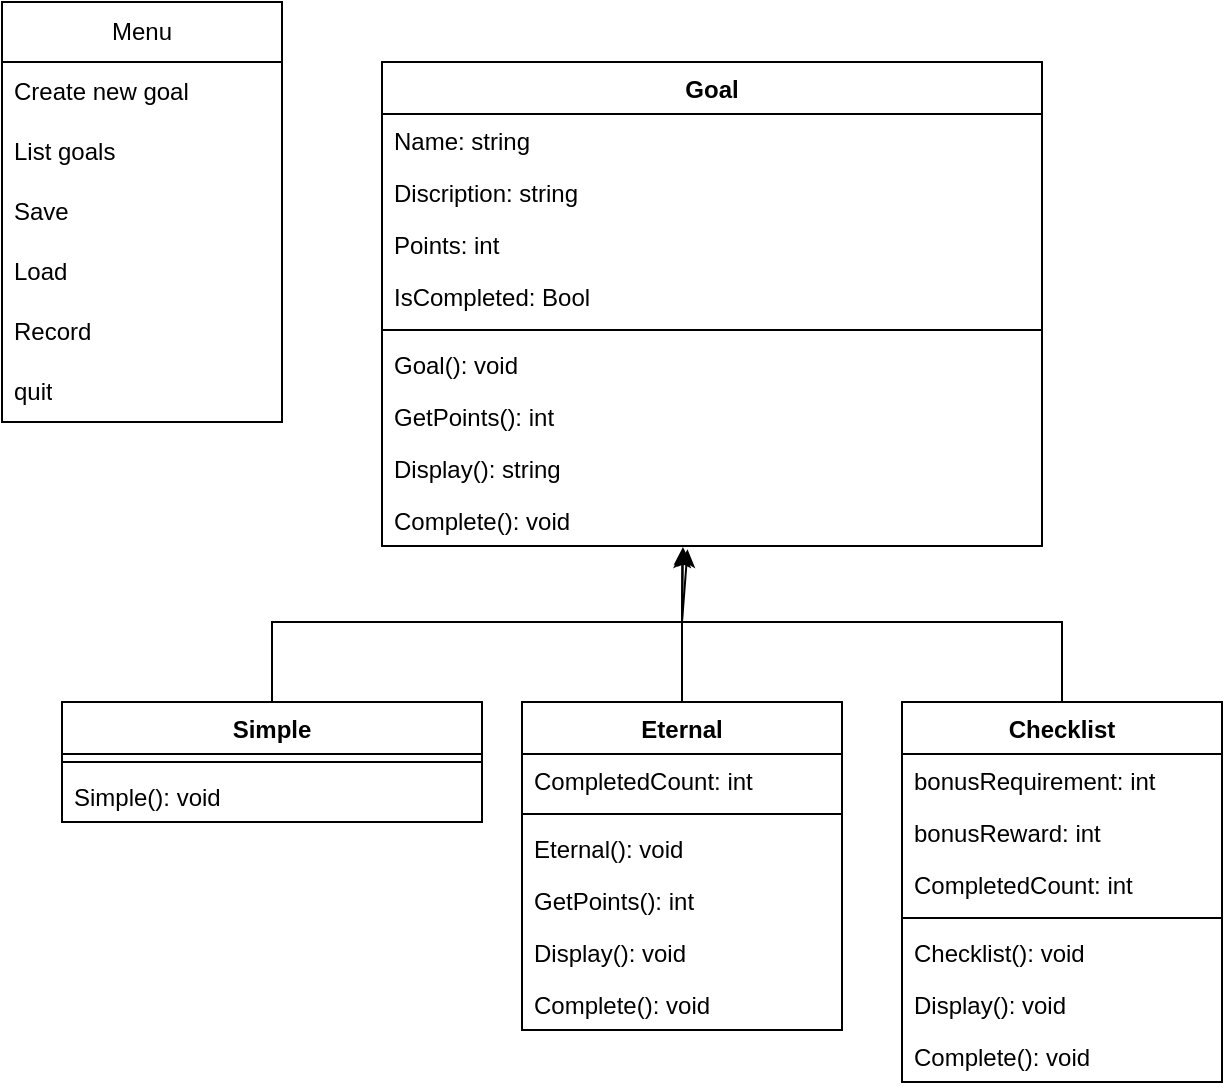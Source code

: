 <mxfile version="20.7.4" type="device"><diagram id="QOACHUrIlnKm6YG5oiUI" name="Page-1"><mxGraphModel dx="712" dy="827" grid="1" gridSize="10" guides="1" tooltips="1" connect="1" arrows="1" fold="1" page="1" pageScale="1" pageWidth="850" pageHeight="1100" math="0" shadow="0"><root><mxCell id="0"/><mxCell id="1" parent="0"/><mxCell id="2V8Q6O6Of7meAGnaoRAC-25" value="Menu" style="swimlane;fontStyle=0;childLayout=stackLayout;horizontal=1;startSize=30;horizontalStack=0;resizeParent=1;resizeParentMax=0;resizeLast=0;collapsible=1;marginBottom=0;whiteSpace=wrap;html=1;" vertex="1" parent="1"><mxGeometry x="70" y="410" width="140" height="210" as="geometry"/></mxCell><mxCell id="2V8Q6O6Of7meAGnaoRAC-26" value="Create new goal" style="text;strokeColor=none;fillColor=none;align=left;verticalAlign=middle;spacingLeft=4;spacingRight=4;overflow=hidden;points=[[0,0.5],[1,0.5]];portConstraint=eastwest;rotatable=0;whiteSpace=wrap;html=1;" vertex="1" parent="2V8Q6O6Of7meAGnaoRAC-25"><mxGeometry y="30" width="140" height="30" as="geometry"/></mxCell><mxCell id="2V8Q6O6Of7meAGnaoRAC-27" value="List goals" style="text;strokeColor=none;fillColor=none;align=left;verticalAlign=middle;spacingLeft=4;spacingRight=4;overflow=hidden;points=[[0,0.5],[1,0.5]];portConstraint=eastwest;rotatable=0;whiteSpace=wrap;html=1;" vertex="1" parent="2V8Q6O6Of7meAGnaoRAC-25"><mxGeometry y="60" width="140" height="30" as="geometry"/></mxCell><mxCell id="2V8Q6O6Of7meAGnaoRAC-28" value="Save" style="text;strokeColor=none;fillColor=none;align=left;verticalAlign=middle;spacingLeft=4;spacingRight=4;overflow=hidden;points=[[0,0.5],[1,0.5]];portConstraint=eastwest;rotatable=0;whiteSpace=wrap;html=1;" vertex="1" parent="2V8Q6O6Of7meAGnaoRAC-25"><mxGeometry y="90" width="140" height="30" as="geometry"/></mxCell><mxCell id="2V8Q6O6Of7meAGnaoRAC-29" value="Load" style="text;strokeColor=none;fillColor=none;align=left;verticalAlign=middle;spacingLeft=4;spacingRight=4;overflow=hidden;points=[[0,0.5],[1,0.5]];portConstraint=eastwest;rotatable=0;whiteSpace=wrap;html=1;" vertex="1" parent="2V8Q6O6Of7meAGnaoRAC-25"><mxGeometry y="120" width="140" height="30" as="geometry"/></mxCell><mxCell id="2V8Q6O6Of7meAGnaoRAC-30" value="Record" style="text;strokeColor=none;fillColor=none;align=left;verticalAlign=middle;spacingLeft=4;spacingRight=4;overflow=hidden;points=[[0,0.5],[1,0.5]];portConstraint=eastwest;rotatable=0;whiteSpace=wrap;html=1;" vertex="1" parent="2V8Q6O6Of7meAGnaoRAC-25"><mxGeometry y="150" width="140" height="30" as="geometry"/></mxCell><mxCell id="2V8Q6O6Of7meAGnaoRAC-31" value="quit" style="text;strokeColor=none;fillColor=none;align=left;verticalAlign=middle;spacingLeft=4;spacingRight=4;overflow=hidden;points=[[0,0.5],[1,0.5]];portConstraint=eastwest;rotatable=0;whiteSpace=wrap;html=1;" vertex="1" parent="2V8Q6O6Of7meAGnaoRAC-25"><mxGeometry y="180" width="140" height="30" as="geometry"/></mxCell><mxCell id="2V8Q6O6Of7meAGnaoRAC-34" value="Goal" style="swimlane;fontStyle=1;align=center;verticalAlign=top;childLayout=stackLayout;horizontal=1;startSize=26;horizontalStack=0;resizeParent=1;resizeParentMax=0;resizeLast=0;collapsible=1;marginBottom=0;" vertex="1" parent="1"><mxGeometry x="260" y="440" width="330" height="242" as="geometry"/></mxCell><mxCell id="2V8Q6O6Of7meAGnaoRAC-35" value="Name: string" style="text;strokeColor=none;fillColor=none;align=left;verticalAlign=top;spacingLeft=4;spacingRight=4;overflow=hidden;rotatable=0;points=[[0,0.5],[1,0.5]];portConstraint=eastwest;" vertex="1" parent="2V8Q6O6Of7meAGnaoRAC-34"><mxGeometry y="26" width="330" height="26" as="geometry"/></mxCell><mxCell id="2V8Q6O6Of7meAGnaoRAC-38" value="Discription: string" style="text;strokeColor=none;fillColor=none;align=left;verticalAlign=top;spacingLeft=4;spacingRight=4;overflow=hidden;rotatable=0;points=[[0,0.5],[1,0.5]];portConstraint=eastwest;" vertex="1" parent="2V8Q6O6Of7meAGnaoRAC-34"><mxGeometry y="52" width="330" height="26" as="geometry"/></mxCell><mxCell id="2V8Q6O6Of7meAGnaoRAC-39" value="Points: int" style="text;strokeColor=none;fillColor=none;align=left;verticalAlign=top;spacingLeft=4;spacingRight=4;overflow=hidden;rotatable=0;points=[[0,0.5],[1,0.5]];portConstraint=eastwest;" vertex="1" parent="2V8Q6O6Of7meAGnaoRAC-34"><mxGeometry y="78" width="330" height="26" as="geometry"/></mxCell><mxCell id="2V8Q6O6Of7meAGnaoRAC-70" value="IsCompleted: Bool" style="text;strokeColor=none;fillColor=none;align=left;verticalAlign=top;spacingLeft=4;spacingRight=4;overflow=hidden;rotatable=0;points=[[0,0.5],[1,0.5]];portConstraint=eastwest;" vertex="1" parent="2V8Q6O6Of7meAGnaoRAC-34"><mxGeometry y="104" width="330" height="26" as="geometry"/></mxCell><mxCell id="2V8Q6O6Of7meAGnaoRAC-36" value="" style="line;strokeWidth=1;fillColor=none;align=left;verticalAlign=middle;spacingTop=-1;spacingLeft=3;spacingRight=3;rotatable=0;labelPosition=right;points=[];portConstraint=eastwest;strokeColor=inherit;" vertex="1" parent="2V8Q6O6Of7meAGnaoRAC-34"><mxGeometry y="130" width="330" height="8" as="geometry"/></mxCell><mxCell id="2V8Q6O6Of7meAGnaoRAC-37" value="Goal(): void" style="text;strokeColor=none;fillColor=none;align=left;verticalAlign=top;spacingLeft=4;spacingRight=4;overflow=hidden;rotatable=0;points=[[0,0.5],[1,0.5]];portConstraint=eastwest;" vertex="1" parent="2V8Q6O6Of7meAGnaoRAC-34"><mxGeometry y="138" width="330" height="26" as="geometry"/></mxCell><mxCell id="2V8Q6O6Of7meAGnaoRAC-58" value="GetPoints(): int" style="text;strokeColor=none;fillColor=none;align=left;verticalAlign=top;spacingLeft=4;spacingRight=4;overflow=hidden;rotatable=0;points=[[0,0.5],[1,0.5]];portConstraint=eastwest;" vertex="1" parent="2V8Q6O6Of7meAGnaoRAC-34"><mxGeometry y="164" width="330" height="26" as="geometry"/></mxCell><mxCell id="2V8Q6O6Of7meAGnaoRAC-40" value="Display(): string" style="text;strokeColor=none;fillColor=none;align=left;verticalAlign=top;spacingLeft=4;spacingRight=4;overflow=hidden;rotatable=0;points=[[0,0.5],[1,0.5]];portConstraint=eastwest;" vertex="1" parent="2V8Q6O6Of7meAGnaoRAC-34"><mxGeometry y="190" width="330" height="26" as="geometry"/></mxCell><mxCell id="2V8Q6O6Of7meAGnaoRAC-61" value="Complete(): void" style="text;strokeColor=none;fillColor=none;align=left;verticalAlign=top;spacingLeft=4;spacingRight=4;overflow=hidden;rotatable=0;points=[[0,0.5],[1,0.5]];portConstraint=eastwest;" vertex="1" parent="2V8Q6O6Of7meAGnaoRAC-34"><mxGeometry y="216" width="330" height="26" as="geometry"/></mxCell><mxCell id="2V8Q6O6Of7meAGnaoRAC-43" value="Simple" style="swimlane;fontStyle=1;align=center;verticalAlign=top;childLayout=stackLayout;horizontal=1;startSize=26;horizontalStack=0;resizeParent=1;resizeParentMax=0;resizeLast=0;collapsible=1;marginBottom=0;" vertex="1" parent="1"><mxGeometry x="100" y="760" width="210" height="60" as="geometry"/></mxCell><mxCell id="2V8Q6O6Of7meAGnaoRAC-45" value="" style="line;strokeWidth=1;fillColor=none;align=left;verticalAlign=middle;spacingTop=-1;spacingLeft=3;spacingRight=3;rotatable=0;labelPosition=right;points=[];portConstraint=eastwest;strokeColor=inherit;" vertex="1" parent="2V8Q6O6Of7meAGnaoRAC-43"><mxGeometry y="26" width="210" height="8" as="geometry"/></mxCell><mxCell id="2V8Q6O6Of7meAGnaoRAC-41" value="Simple(): void" style="text;strokeColor=none;fillColor=none;align=left;verticalAlign=top;spacingLeft=4;spacingRight=4;overflow=hidden;rotatable=0;points=[[0,0.5],[1,0.5]];portConstraint=eastwest;" vertex="1" parent="2V8Q6O6Of7meAGnaoRAC-43"><mxGeometry y="34" width="210" height="26" as="geometry"/></mxCell><mxCell id="2V8Q6O6Of7meAGnaoRAC-47" value="Eternal" style="swimlane;fontStyle=1;align=center;verticalAlign=top;childLayout=stackLayout;horizontal=1;startSize=26;horizontalStack=0;resizeParent=1;resizeParentMax=0;resizeLast=0;collapsible=1;marginBottom=0;" vertex="1" parent="1"><mxGeometry x="330" y="760" width="160" height="164" as="geometry"/></mxCell><mxCell id="2V8Q6O6Of7meAGnaoRAC-48" value="CompletedCount: int" style="text;strokeColor=none;fillColor=none;align=left;verticalAlign=top;spacingLeft=4;spacingRight=4;overflow=hidden;rotatable=0;points=[[0,0.5],[1,0.5]];portConstraint=eastwest;" vertex="1" parent="2V8Q6O6Of7meAGnaoRAC-47"><mxGeometry y="26" width="160" height="26" as="geometry"/></mxCell><mxCell id="2V8Q6O6Of7meAGnaoRAC-49" value="" style="line;strokeWidth=1;fillColor=none;align=left;verticalAlign=middle;spacingTop=-1;spacingLeft=3;spacingRight=3;rotatable=0;labelPosition=right;points=[];portConstraint=eastwest;strokeColor=inherit;" vertex="1" parent="2V8Q6O6Of7meAGnaoRAC-47"><mxGeometry y="52" width="160" height="8" as="geometry"/></mxCell><mxCell id="2V8Q6O6Of7meAGnaoRAC-60" value="Eternal(): void" style="text;strokeColor=none;fillColor=none;align=left;verticalAlign=top;spacingLeft=4;spacingRight=4;overflow=hidden;rotatable=0;points=[[0,0.5],[1,0.5]];portConstraint=eastwest;" vertex="1" parent="2V8Q6O6Of7meAGnaoRAC-47"><mxGeometry y="60" width="160" height="26" as="geometry"/></mxCell><mxCell id="2V8Q6O6Of7meAGnaoRAC-50" value="GetPoints(): int" style="text;strokeColor=none;fillColor=none;align=left;verticalAlign=top;spacingLeft=4;spacingRight=4;overflow=hidden;rotatable=0;points=[[0,0.5],[1,0.5]];portConstraint=eastwest;" vertex="1" parent="2V8Q6O6Of7meAGnaoRAC-47"><mxGeometry y="86" width="160" height="26" as="geometry"/></mxCell><mxCell id="2V8Q6O6Of7meAGnaoRAC-62" value="Display(): void" style="text;strokeColor=none;fillColor=none;align=left;verticalAlign=top;spacingLeft=4;spacingRight=4;overflow=hidden;rotatable=0;points=[[0,0.5],[1,0.5]];portConstraint=eastwest;" vertex="1" parent="2V8Q6O6Of7meAGnaoRAC-47"><mxGeometry y="112" width="160" height="26" as="geometry"/></mxCell><mxCell id="2V8Q6O6Of7meAGnaoRAC-51" value="Complete(): void" style="text;strokeColor=none;fillColor=none;align=left;verticalAlign=top;spacingLeft=4;spacingRight=4;overflow=hidden;rotatable=0;points=[[0,0.5],[1,0.5]];portConstraint=eastwest;" vertex="1" parent="2V8Q6O6Of7meAGnaoRAC-47"><mxGeometry y="138" width="160" height="26" as="geometry"/></mxCell><mxCell id="2V8Q6O6Of7meAGnaoRAC-52" value="Checklist" style="swimlane;fontStyle=1;align=center;verticalAlign=top;childLayout=stackLayout;horizontal=1;startSize=26;horizontalStack=0;resizeParent=1;resizeParentMax=0;resizeLast=0;collapsible=1;marginBottom=0;" vertex="1" parent="1"><mxGeometry x="520" y="760" width="160" height="190" as="geometry"/></mxCell><mxCell id="2V8Q6O6Of7meAGnaoRAC-53" value="bonusRequirement: int" style="text;strokeColor=none;fillColor=none;align=left;verticalAlign=top;spacingLeft=4;spacingRight=4;overflow=hidden;rotatable=0;points=[[0,0.5],[1,0.5]];portConstraint=eastwest;" vertex="1" parent="2V8Q6O6Of7meAGnaoRAC-52"><mxGeometry y="26" width="160" height="26" as="geometry"/></mxCell><mxCell id="2V8Q6O6Of7meAGnaoRAC-56" value="bonusReward: int" style="text;strokeColor=none;fillColor=none;align=left;verticalAlign=top;spacingLeft=4;spacingRight=4;overflow=hidden;rotatable=0;points=[[0,0.5],[1,0.5]];portConstraint=eastwest;" vertex="1" parent="2V8Q6O6Of7meAGnaoRAC-52"><mxGeometry y="52" width="160" height="26" as="geometry"/></mxCell><mxCell id="2V8Q6O6Of7meAGnaoRAC-71" value="CompletedCount: int" style="text;strokeColor=none;fillColor=none;align=left;verticalAlign=top;spacingLeft=4;spacingRight=4;overflow=hidden;rotatable=0;points=[[0,0.5],[1,0.5]];portConstraint=eastwest;" vertex="1" parent="2V8Q6O6Of7meAGnaoRAC-52"><mxGeometry y="78" width="160" height="26" as="geometry"/></mxCell><mxCell id="2V8Q6O6Of7meAGnaoRAC-54" value="" style="line;strokeWidth=1;fillColor=none;align=left;verticalAlign=middle;spacingTop=-1;spacingLeft=3;spacingRight=3;rotatable=0;labelPosition=right;points=[];portConstraint=eastwest;strokeColor=inherit;" vertex="1" parent="2V8Q6O6Of7meAGnaoRAC-52"><mxGeometry y="104" width="160" height="8" as="geometry"/></mxCell><mxCell id="2V8Q6O6Of7meAGnaoRAC-55" value="Checklist(): void" style="text;strokeColor=none;fillColor=none;align=left;verticalAlign=top;spacingLeft=4;spacingRight=4;overflow=hidden;rotatable=0;points=[[0,0.5],[1,0.5]];portConstraint=eastwest;" vertex="1" parent="2V8Q6O6Of7meAGnaoRAC-52"><mxGeometry y="112" width="160" height="26" as="geometry"/></mxCell><mxCell id="2V8Q6O6Of7meAGnaoRAC-63" value="Display(): void" style="text;strokeColor=none;fillColor=none;align=left;verticalAlign=top;spacingLeft=4;spacingRight=4;overflow=hidden;rotatable=0;points=[[0,0.5],[1,0.5]];portConstraint=eastwest;" vertex="1" parent="2V8Q6O6Of7meAGnaoRAC-52"><mxGeometry y="138" width="160" height="26" as="geometry"/></mxCell><mxCell id="2V8Q6O6Of7meAGnaoRAC-64" value="Complete(): void" style="text;strokeColor=none;fillColor=none;align=left;verticalAlign=top;spacingLeft=4;spacingRight=4;overflow=hidden;rotatable=0;points=[[0,0.5],[1,0.5]];portConstraint=eastwest;" vertex="1" parent="2V8Q6O6Of7meAGnaoRAC-52"><mxGeometry y="164" width="160" height="26" as="geometry"/></mxCell><mxCell id="2V8Q6O6Of7meAGnaoRAC-66" value="" style="endArrow=classic;html=1;rounded=0;entryX=0.456;entryY=1.019;entryDx=0;entryDy=0;entryPerimeter=0;exitX=0.5;exitY=0;exitDx=0;exitDy=0;" edge="1" parent="1" source="2V8Q6O6Of7meAGnaoRAC-52" target="2V8Q6O6Of7meAGnaoRAC-61"><mxGeometry width="50" height="50" relative="1" as="geometry"><mxPoint x="330" y="790" as="sourcePoint"/><mxPoint x="380" y="740" as="targetPoint"/><Array as="points"><mxPoint x="600" y="720"/><mxPoint x="410" y="720"/></Array></mxGeometry></mxCell><mxCell id="2V8Q6O6Of7meAGnaoRAC-67" value="" style="endArrow=classic;html=1;rounded=0;entryX=0.455;entryY=1.077;entryDx=0;entryDy=0;entryPerimeter=0;exitX=0.5;exitY=0;exitDx=0;exitDy=0;" edge="1" parent="1" source="2V8Q6O6Of7meAGnaoRAC-47" target="2V8Q6O6Of7meAGnaoRAC-61"><mxGeometry width="50" height="50" relative="1" as="geometry"><mxPoint x="330" y="790" as="sourcePoint"/><mxPoint x="420" y="730" as="targetPoint"/><Array as="points"><mxPoint x="410" y="720"/></Array></mxGeometry></mxCell><mxCell id="2V8Q6O6Of7meAGnaoRAC-68" value="" style="endArrow=classic;html=1;rounded=0;exitX=0.5;exitY=0;exitDx=0;exitDy=0;entryX=0.463;entryY=1.064;entryDx=0;entryDy=0;entryPerimeter=0;" edge="1" parent="1" source="2V8Q6O6Of7meAGnaoRAC-43" target="2V8Q6O6Of7meAGnaoRAC-61"><mxGeometry width="50" height="50" relative="1" as="geometry"><mxPoint x="330" y="790" as="sourcePoint"/><mxPoint x="490" y="750" as="targetPoint"/><Array as="points"><mxPoint x="205" y="720"/><mxPoint x="410" y="720"/></Array></mxGeometry></mxCell></root></mxGraphModel></diagram></mxfile>